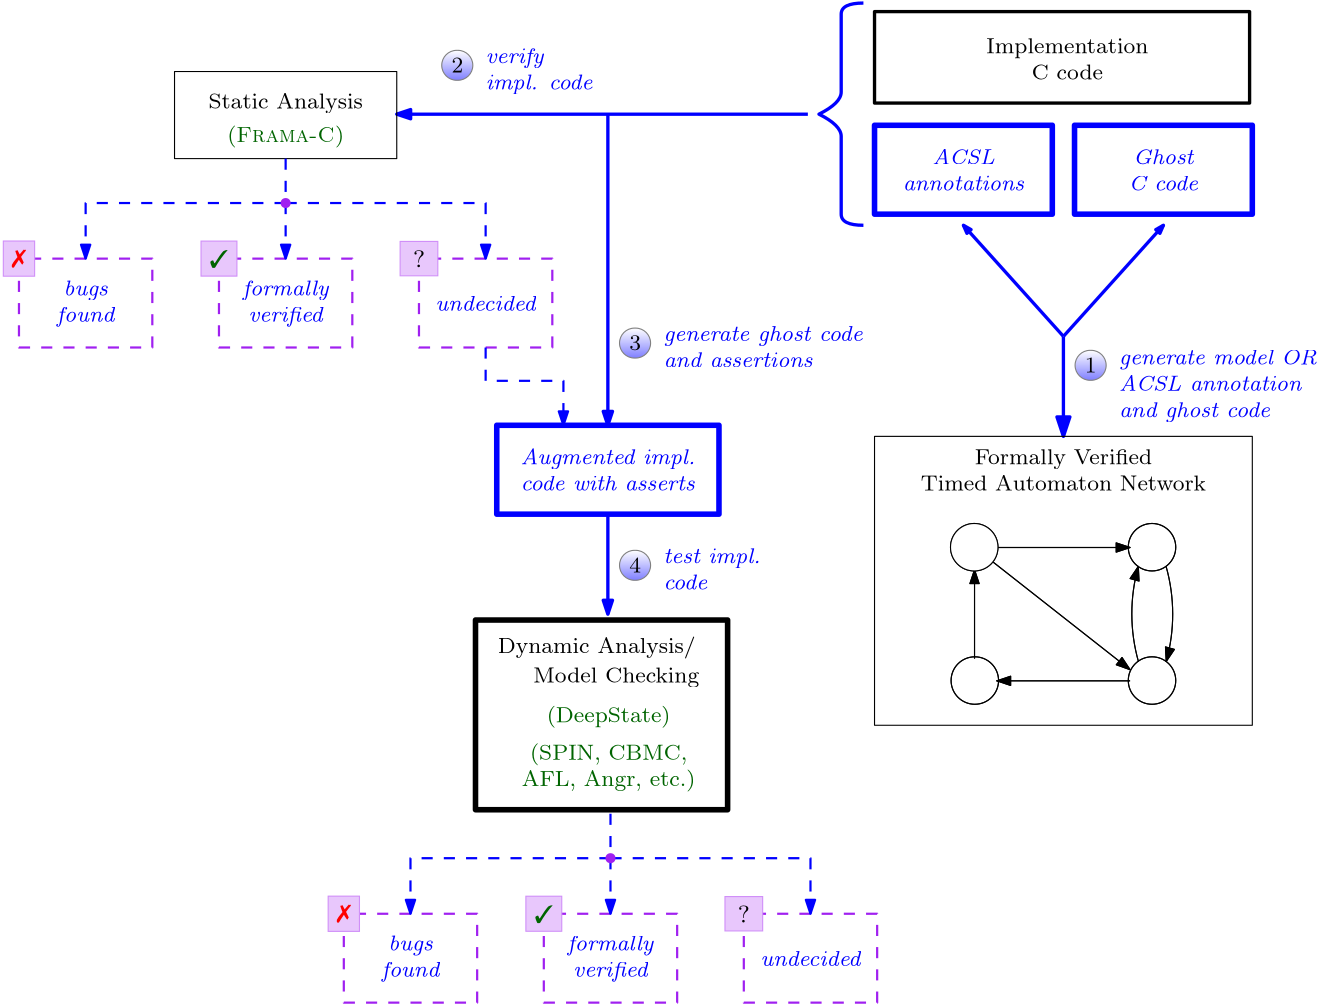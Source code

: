<?xml version="1.0"?>
<!DOCTYPE ipe SYSTEM "ipe.dtd">
<ipe version="70218" creator="Ipe 7.2.23">
<info created="D:20180922210335" modified="D:20210122104215"/>
<preamble>\usepackage{pifont}</preamble>
<ipestyle name="tikz">
<textstyle name="ball" type="label" begin="\begin{tikzpicture}\node at (0,0) [circle,ball color=blue!50, text=white] {" end="};\end{tikzpicture}"/>
<textstyle name="blue-white-round" type="label" begin="\begin{tikzpicture}\node at (0,0) [rounded rectangle, draw=black!50, top color=white, bottom color=blue!50] {" end="};\end{tikzpicture}"/>
<textstyle name="green-disk" type="label" begin="\begin{tikzpicture}\node at (0,0) [circle, draw=green!75!black,fill=green!50] {" end="};\end{tikzpicture}"/>
<textstyle name="purple-box" type="label" begin="\begin{tikzpicture}\node at (0,0) [rectangle, draw=purple!50,fill=purple!25] {" end="};\end{tikzpicture}"/>
<textstyle name="red-ball" type="label" begin="\begin{tikzpicture}\node at (0,0) [circle,ball color=red!50!black, text=white] {" end="};\end{tikzpicture}"/>
<textstyle name="tikz" type="label" begin="\begin{tikzpicture}" end="\end{tikzpicture}"/>
<preamble>
\usepackage{tikz}
\usetikzlibrary{shapes.misc}
</preamble>
</ipestyle>
<ipestyle name="basic">
<symbol name="arrow/arc(spx)">
<path stroke="sym-stroke" fill="sym-stroke" pen="sym-pen">
0 0 m
-1 0.333 l
-1 -0.333 l
h
</path>
</symbol>
<symbol name="arrow/farc(spx)">
<path stroke="sym-stroke" fill="white" pen="sym-pen">
0 0 m
-1 0.333 l
-1 -0.333 l
h
</path>
</symbol>
<symbol name="arrow/ptarc(spx)">
<path stroke="sym-stroke" fill="sym-stroke" pen="sym-pen">
0 0 m
-1 0.333 l
-0.8 0 l
-1 -0.333 l
h
</path>
</symbol>
<symbol name="arrow/fptarc(spx)">
<path stroke="sym-stroke" fill="white" pen="sym-pen">
0 0 m
-1 0.333 l
-0.8 0 l
-1 -0.333 l
h
</path>
</symbol>
<symbol name="mark/circle(sx)" transformations="translations">
<path fill="sym-stroke">
0.6 0 0 0.6 0 0 e
0.4 0 0 0.4 0 0 e
</path>
</symbol>
<symbol name="mark/disk(sx)" transformations="translations">
<path fill="sym-stroke">
0.6 0 0 0.6 0 0 e
</path>
</symbol>
<symbol name="mark/fdisk(sfx)" transformations="translations">
<group>
<path fill="sym-fill">
0.5 0 0 0.5 0 0 e
</path>
<path fill="sym-stroke" fillrule="eofill">
0.6 0 0 0.6 0 0 e
0.4 0 0 0.4 0 0 e
</path>
</group>
</symbol>
<symbol name="mark/box(sx)" transformations="translations">
<path fill="sym-stroke" fillrule="eofill">
-0.6 -0.6 m
0.6 -0.6 l
0.6 0.6 l
-0.6 0.6 l
h
-0.4 -0.4 m
0.4 -0.4 l
0.4 0.4 l
-0.4 0.4 l
h
</path>
</symbol>
<symbol name="mark/square(sx)" transformations="translations">
<path fill="sym-stroke">
-0.6 -0.6 m
0.6 -0.6 l
0.6 0.6 l
-0.6 0.6 l
h
</path>
</symbol>
<symbol name="mark/fsquare(sfx)" transformations="translations">
<group>
<path fill="sym-fill">
-0.5 -0.5 m
0.5 -0.5 l
0.5 0.5 l
-0.5 0.5 l
h
</path>
<path fill="sym-stroke" fillrule="eofill">
-0.6 -0.6 m
0.6 -0.6 l
0.6 0.6 l
-0.6 0.6 l
h
-0.4 -0.4 m
0.4 -0.4 l
0.4 0.4 l
-0.4 0.4 l
h
</path>
</group>
</symbol>
<symbol name="mark/cross(sx)" transformations="translations">
<group>
<path fill="sym-stroke">
-0.43 -0.57 m
0.57 0.43 l
0.43 0.57 l
-0.57 -0.43 l
h
</path>
<path fill="sym-stroke">
-0.43 0.57 m
0.57 -0.43 l
0.43 -0.57 l
-0.57 0.43 l
h
</path>
</group>
</symbol>
<symbol name="arrow/fnormal(spx)">
<path stroke="sym-stroke" fill="white" pen="sym-pen">
0 0 m
-1 0.333 l
-1 -0.333 l
h
</path>
</symbol>
<symbol name="arrow/pointed(spx)">
<path stroke="sym-stroke" fill="sym-stroke" pen="sym-pen">
0 0 m
-1 0.333 l
-0.8 0 l
-1 -0.333 l
h
</path>
</symbol>
<symbol name="arrow/fpointed(spx)">
<path stroke="sym-stroke" fill="white" pen="sym-pen">
0 0 m
-1 0.333 l
-0.8 0 l
-1 -0.333 l
h
</path>
</symbol>
<symbol name="arrow/linear(spx)">
<path stroke="sym-stroke" pen="sym-pen">
-1 0.333 m
0 0 l
-1 -0.333 l
</path>
</symbol>
<symbol name="arrow/fdouble(spx)">
<path stroke="sym-stroke" fill="white" pen="sym-pen">
0 0 m
-1 0.333 l
-1 -0.333 l
h
-1 0 m
-2 0.333 l
-2 -0.333 l
h
</path>
</symbol>
<symbol name="arrow/double(spx)">
<path stroke="sym-stroke" fill="sym-stroke" pen="sym-pen">
0 0 m
-1 0.333 l
-1 -0.333 l
h
-1 0 m
-2 0.333 l
-2 -0.333 l
h
</path>
</symbol>
<anglesize name="22.5 deg" value="22.5"/>
<anglesize name="30 deg" value="30"/>
<anglesize name="45 deg" value="45"/>
<anglesize name="60 deg" value="60"/>
<anglesize name="90 deg" value="90"/>
<arrowsize name="large" value="10"/>
<arrowsize name="small" value="5"/>
<arrowsize name="tiny" value="3"/>
<color name="blue" value="0 0 1"/>
<color name="brown" value="0.647 0.165 0.165"/>
<color name="darkblue" value="0 0 0.545"/>
<color name="darkcyan" value="0 0.545 0.545"/>
<color name="darkgray" value="0.663"/>
<color name="darkgreen" value="0 0.392 0"/>
<color name="darkmagenta" value="0.545 0 0.545"/>
<color name="darkorange" value="1 0.549 0"/>
<color name="darkred" value="0.545 0 0"/>
<color name="gold" value="1 0.843 0"/>
<color name="gray" value="0.745"/>
<color name="green" value="0 1 0"/>
<color name="lightblue" value="0.678 0.847 0.902"/>
<color name="lightcyan" value="0.878 1 1"/>
<color name="lightgray" value="0.827"/>
<color name="lightgreen" value="0.565 0.933 0.565"/>
<color name="lightyellow" value="1 1 0.878"/>
<color name="navy" value="0 0 0.502"/>
<color name="orange" value="1 0.647 0"/>
<color name="pink" value="1 0.753 0.796"/>
<color name="purple" value="0.627 0.125 0.941"/>
<color name="red" value="1 0 0"/>
<color name="seagreen" value="0.18 0.545 0.341"/>
<color name="turquoise" value="0.251 0.878 0.816"/>
<color name="violet" value="0.933 0.51 0.933"/>
<color name="yellow" value="1 1 0"/>
<dashstyle name="dash dot dotted" value="[4 2 1 2 1 2] 0"/>
<dashstyle name="dash dotted" value="[4 2 1 2] 0"/>
<dashstyle name="dashed" value="[4] 0"/>
<dashstyle name="dotted" value="[1 3] 0"/>
<gridsize name="10 pts (~3.5 mm)" value="10"/>
<gridsize name="14 pts (~5 mm)" value="14"/>
<gridsize name="16 pts (~6 mm)" value="16"/>
<gridsize name="20 pts (~7 mm)" value="20"/>
<gridsize name="28 pts (~10 mm)" value="28"/>
<gridsize name="32 pts (~12 mm)" value="32"/>
<gridsize name="4 pts" value="4"/>
<gridsize name="56 pts (~20 mm)" value="56"/>
<gridsize name="8 pts (~3 mm)" value="8"/>
<opacity name="10%" value="0.1"/>
<opacity name="30%" value="0.3"/>
<opacity name="50%" value="0.5"/>
<opacity name="75%" value="0.75"/>
<pen name="fat" value="1.2"/>
<pen name="heavier" value="0.8"/>
<pen name="ultrafat" value="2"/>
<symbolsize name="large" value="5"/>
<symbolsize name="small" value="2"/>
<symbolsize name="tiny" value="1.1"/>
<textsize name="Huge" value="\Huge"/>
<textsize name="LARGE" value="\LARGE"/>
<textsize name="Large" value="\Large"/>
<textsize name="footnote" value="\footnotesize"/>
<textsize name="huge" value="\huge"/>
<textsize name="large" value="\large"/>
<textsize name="small" value="\small"/>
<textsize name="tiny" value="\tiny"/>
<textstyle name="center" begin="\begin{center}" end="\end{center}"/>
<textstyle name="item" begin="\begin{itemize}\item{}" end="\end{itemize}"/>
<textstyle name="itemize" begin="\begin{itemize}" end="\end{itemize}"/>
<tiling name="falling" angle="-60" step="4" width="1"/>
<tiling name="rising" angle="30" step="4" width="1"/>
</ipestyle>
<page>
<layer name="alpha"/>
<view layers="alpha" active="alpha"/>
<path layer="alpha" matrix="0.666667 0 0 1 252 16" stroke="blue" pen="ultrafat">
192 664 m
192 632 l
288 632 l
288 664 l
h
</path>
<text matrix="1 0 0 1 188 8" transformations="translations" pos="192 656" stroke="blue" type="minipage" width="64" height="9.941" depth="4.97" valign="center" size="footnote" style="center">\itshape ACSL\\
annotations</text>
<path matrix="0.666667 0 0 1 324 16" stroke="blue" pen="ultrafat">
192 664 m
192 632 l
288 632 l
288 664 l
h
</path>
<text matrix="0.952381 0 0 1 269.143 8" transformations="translations" pos="192 656" stroke="blue" type="minipage" width="64" height="9.989" depth="5.01" valign="center" size="footnote" style="center">\itshape Ghost\\
C code</text>
<path matrix="1 0 0 1 176 16" stroke="blue" pen="fat" rarrow="normal/normal">
272 552 m
272 588 l
</path>
<path stroke="blue" pen="fat" arrow="normal/tiny">
448 604 m
412 644 l
</path>
<path stroke="blue" pen="fat" arrow="normal/tiny">
448 604 m
484 644 l
</path>
<text matrix="0.0644313 0 0 0.0264167 449.444 568.573" transformations="translations" pos="288 580" stroke="blue" type="minipage" width="73.204" height="15.494" depth="10.52" valign="baseline" size="footnote">\raggedright \itshape
generate model OR\\
ACSL annotation\\
and ghost code\\</text>
<path matrix="1 0 0 1 96 16" stroke="blue" pen="fat">
280 708 m
272 708
272 704 c
272 676 l
272 672
264 668 c
272 664
272 660 c
272 632 l
272 628
280 628 c
</path>
<path stroke="blue" pen="fat" arrow="normal/small">
356 684 m
208 684 l
</path>
<text matrix="1 0 0 1 -48 8" transformations="translations" pos="192 608" stroke="blue" type="minipage" width="48" height="10.759" depth="5.79" valign="center" size="footnote" style="center">\itshape
formally\\
verified</text>
<text matrix="1 0 0 1 -120 8" transformations="translations" pos="192 608" stroke="blue" type="minipage" width="48" height="10.759" depth="5.79" valign="center" size="footnote" style="center">\itshape bugs\\
found</text>
<text matrix="1 0 0 1 24 8" transformations="translations" pos="192 608" stroke="blue" type="minipage" width="48" height="5.265" depth="0.27" valign="center" size="footnote" style="center">\itshape undecided</text>
<path matrix="0.675445 0 0 0.675445 264.806 134.278" stroke="black">
12.6491 0 0 12.6491 224 512 e
</path>
<path matrix="0.675445 0 0 0.675445 263.752 182.278" stroke="black">
12.6491 0 0 12.6491 320 512 e
</path>
<text matrix="1 0 0 1 120 28" transformations="translations" pos="272 528" stroke="black" type="minipage" width="112" height="9.989" depth="5.01" valign="center" size="footnote" style="center">Formally
Verified\\
Timed
Automaton Network</text>
<path matrix="2.10972 0 0 0.514286 -25.0671 342.4" stroke="black" pen="fat">
192 736 m
192 672 l
256 672 l
256 736 l
h
</path>
<text matrix="1 0 0 1 192 -16" transformations="translations" pos="208 720" stroke="black" type="minipage" width="98.796" height="9.989" depth="5.01" valign="center" size="footnote" style="center">Implementation\\
C code</text>
<text matrix="1 0 0 1 -4 12" transformations="translations" pos="172 676" stroke="black" type="minipage" width="64.114" height="6.035" depth="1.05" halign="center" valign="center" size="footnote" style="center">Static Analysis</text>
<path matrix="0.714286 0 0 0.653086 48 250.025" stroke="black">
224 688 m
224 640 l
112 640 l
112 688 l
h
</path>
<path matrix="0.5 0 0 1 48 -32" stroke="purple" dash="dashed" pen="heavier">
192 664 m
192 632 l
288 632 l
288 664 l
h
</path>
<path matrix="0.5 0 0 1 120 -32" stroke="purple" dash="dashed" pen="heavier">
192 664 m
192 632 l
288 632 l
288 664 l
h
</path>
<path matrix="0.5 0 0 1 -24 -32" stroke="purple" dash="dashed" pen="heavier">
192 664 m
192 632 l
288 632 l
288 664 l
h
</path>
<path stroke="blue" dash="dashed" pen="heavier" arrow="normal/small">
168 652 m
96 652 l
96 632 l
</path>
<path stroke="blue" dash="dashed" pen="heavier" arrow="normal/small">
168 652 m
240 652 l
240 632 l
</path>
<path stroke="blue" dash="dashed" pen="heavier" arrow="normal/small">
168 668 m
168 632 l
</path>
<text matrix="1 0 0 1 196 60" transformations="translations" pos="256 528" stroke="blue" type="label" width="11.58" height="11.18" depth="0" valign="baseline" size="footnote" style="blue-white-round">1</text>
<text matrix="1 0 0 1 -32 168" transformations="translations" pos="256 528" stroke="blue" type="label" width="11.58" height="11.18" depth="0" valign="baseline" size="footnote" style="blue-white-round">2</text>
<text matrix="0.0644313 0 0 0.0264167 221.444 692.573" transformations="translations" pos="288 580" stroke="blue" type="minipage" width="57.204" height="10.759" depth="5.79" valign="top" size="footnote">\raggedright \itshape
verify\\impl. code</text>
<text matrix="1 0 0 1 -4 0" transformations="translations" pos="172 676" stroke="darkgreen" type="minipage" width="64.114" height="6.48" depth="1.49" halign="center" valign="center" size="footnote" style="center">(\textsc{Frama-C})</text>
<text matrix="1 0 0 1 108 -184" transformations="translations" pos="172 676" stroke="black" type="minipage" width="72.114" height="6.48" depth="1.49" halign="center" valign="center" size="footnote" style="center">Dynamic Analysis/</text>
<path matrix="0.810358 0 0 1.42283 145.589 -477.013" stroke="black" pen="ultrafat">
224 688 m
224 640 l
112 640 l
112 688 l
h
</path>
<text matrix="1 0 0 1 112.273 -208.924" transformations="translations" pos="172 676" stroke="darkgreen" type="minipage" width="64.114" height="6.48" depth="1.49" halign="center" valign="center" size="footnote" style="center">(DeepState)</text>
<path stroke="blue" pen="fat" arrow="normal/small">
284 684 m
284 572 l
</path>
<text matrix="1.5 0 0 3.5 -126 -1034" transformations="translations" pos="180 476" stroke="blue" type="label" width="13.311" height="13.006" depth="0" halign="center" valign="center" size="small" style="purple-box">\textcolor{darkgreen}{\ding{51}}</text>
<text matrix="1.5 0 0 3.5 -198 -1034" transformations="translations" pos="180 476" stroke="blue" type="label" width="11.661" height="13.069" depth="0" halign="center" valign="center" size="small" style="purple-box">\textcolor{red}{\ding{55}}</text>
<text matrix="1.5 0 0 3.5 -54 -1034" transformations="translations" pos="180 476" stroke="blue" type="label" width="13.965" height="12.768" depth="0" halign="center" valign="center" size="small" style="purple-box">\,?\,</text>
<use matrix="1 0 0 1 0 8" name="mark/disk(sx)" pos="168 644" size="normal" stroke="purple"/>
<text matrix="1 0 0 1 56 -100" transformations="translations" pos="192 656" stroke="blue" type="minipage" width="72" height="9.989" depth="5.01" valign="center" size="footnote" style="center">\itshape Augmented impl. code with asserts</text>
<path matrix="0.833333 0 0 1 84 -92" stroke="blue" pen="ultrafat">
192 664 m
192 632 l
288 632 l
288 664 l
h
</path>
<text matrix="1 0 0 1 32 68" transformations="translations" pos="256 528" stroke="blue" type="label" width="11.58" height="11.18" depth="0" valign="baseline" size="footnote" style="blue-white-round">3</text>
<text matrix="0.0644313 0 0 0.0264167 285.444 592.573" transformations="translations" pos="288 580" stroke="blue" type="minipage" width="77.204" height="9.989" depth="5.01" valign="top" size="footnote">\raggedright \itshape
generate ghost code and assertions</text>
<path stroke="blue" pen="fat" arrow="normal/small">
284 540 m
284 504 l
</path>
<text matrix="1 0 0 1 32 -12" transformations="translations" pos="256 528" stroke="blue" type="label" width="11.58" height="11.18" depth="0" valign="baseline" size="footnote" style="blue-white-round">4</text>
<text matrix="0.0644313 0 0 0.0264167 285.444 512.573" transformations="translations" pos="288 580" stroke="blue" type="minipage" width="45.204" height="9.989" depth="5.01" valign="top" size="footnote">\raggedright \itshape
test impl. code</text>
<path matrix="1 0 0 0.83871 0 91.6129" stroke="black">
380 568 m
380 444 l
516 444 l
516 568 l
h
</path>
<path matrix="0.675445 0 0 0.675445 263.752 134.278" stroke="black">
12.6491 0 0 12.6491 320 512 e
</path>
<path matrix="1 0 0 1 16 -16" stroke="black" arrow="normal/small">
408 544 m
456 544 l
</path>
<path matrix="1 0 0 1 16 -16" stroke="black" arrow="normal/small">
456 496 m
408 496 l
</path>
<path matrix="1 0 0 1 16 -16" stroke="black" arrow="normal/small">
400 504 m
400 536 l
</path>
<path matrix="1 0 0 1 16 -16" stroke="black" arrow="normal/small">
400 544 m
456 500 l
</path>
<path matrix="0.675445 0 0 0.675445 232.174 149.856" stroke="black" fill="1">
12.6491 0 0 12.6491 272 560 e
</path>
<path matrix="1 0 0 1 16 -16" stroke="black" arrow="normal/small">
468.955 537.221 m
63.341 0 0 -63.341 408 520 469.004 502.952 a
</path>
<path matrix="-1 0 0 -1 943.968 1024.14" stroke="black" arrow="normal/small">
468.955 537.221 m
63.341 0 0 -63.341 408 520 469.004 502.952 a
</path>
<path matrix="0.675445 0 0 0.675445 264.806 134.278" stroke="black">
12.6491 0 0 12.6491 224 512 e
</path>
<path matrix="0.675445 0 0 0.675445 263.752 182.278" stroke="black">
12.6491 0 0 12.6491 320 512 e
</path>
<path matrix="0.675445 0 0 0.675445 263.752 134.278" stroke="black">
12.6491 0 0 12.6491 320 512 e
</path>
<path matrix="1 0 0 1 16 -16" stroke="black" arrow="normal/small">
408 544 m
456 544 l
</path>
<path matrix="1 0 0 1 16 -16" stroke="black" arrow="normal/small">
456 496 m
408 496 l
</path>
<path matrix="1 0 0 1 16 -16" stroke="black" arrow="normal/small">
400 504 m
400 536 l
</path>
<path matrix="1 0 0 1 16 -16" stroke="black" arrow="normal/small">
400 544 m
456 500 l
</path>
<path matrix="0.675445 0 0 0.675445 232.174 149.856" stroke="black" fill="1">
12.6491 0 0 12.6491 272 560 e
</path>
<path matrix="1 0 0 1 16 -16" stroke="black" arrow="normal/small">
468.955 537.221 m
63.341 0 0 -63.341 408 520 469.004 502.952 a
</path>
<path matrix="-1 0 0 -1 943.968 1024.14" stroke="black" arrow="normal/small">
468.955 537.221 m
63.341 0 0 -63.341 408 520 469.004 502.952 a
</path>
<path stroke="blue" dash="dashed" pen="heavier" arrow="normal/small">
240 600 m
240 588 l
268 588 l
268 572 l
</path>
<text matrix="1 0 0 1 115.041 -194.598" transformations="translations" pos="172 676" stroke="black" type="minipage" width="72.114" height="6.035" depth="1.05" halign="center" valign="center" size="footnote" style="center">Model Checking</text>
<text matrix="1 0 0 1 112.288 -227.158" transformations="translations" pos="172 676" stroke="darkgreen" type="minipage" width="64.114" height="11.205" depth="6.23" halign="center" valign="center" size="footnote" style="center">(SPIN, CBMC, AFL, Angr, etc.)</text>
<text matrix="1 0 0 1 68.9434 -227.849" transformations="translations" pos="192 608" stroke="blue" type="minipage" width="48" height="10.759" depth="5.79" valign="center" size="footnote" style="center">\itshape
formally\\
verified</text>
<text matrix="1 0 0 1 -3.05656 -227.849" transformations="translations" pos="192 608" stroke="blue" type="minipage" width="48" height="10.759" depth="5.79" valign="center" size="footnote" style="center">\itshape bugs\\
found</text>
<text matrix="1 0 0 1 140.943 -227.849" transformations="translations" pos="192 608" stroke="blue" type="minipage" width="48" height="5.265" depth="0.27" valign="center" size="footnote" style="center">\itshape undecided</text>
<path matrix="0.5 0 0 1 164.943 -267.849" stroke="purple" dash="dashed" pen="heavier">
192 664 m
192 632 l
288 632 l
288 664 l
h
</path>
<path matrix="0.5 0 0 1 236.943 -267.849" stroke="purple" dash="dashed" pen="heavier">
192 664 m
192 632 l
288 632 l
288 664 l
h
</path>
<path matrix="0.5 0 0 1 92.9434 -267.849" stroke="purple" dash="dashed" pen="heavier">
192 664 m
192 632 l
288 632 l
288 664 l
h
</path>
<path matrix="1 0 0 1 116.943 -235.849" stroke="blue" dash="dashed" pen="heavier" arrow="normal/small">
168 652 m
96 652 l
96 632 l
</path>
<path matrix="1 0 0 1 116.943 -235.849" stroke="blue" dash="dashed" pen="heavier" arrow="normal/small">
168 652 m
240 652 l
240 632 l
</path>
<path matrix="1 0 0 1 116.943 -235.849" stroke="blue" dash="dashed" pen="heavier" arrow="normal/small">
168 668 m
168 632 l
</path>
<text matrix="1.5 0 0 3.5 -9.05656 -1269.85" transformations="translations" pos="180 476" stroke="blue" type="label" width="13.311" height="13.006" depth="0" halign="center" valign="center" size="small" style="purple-box">\textcolor{darkgreen}{\ding{51}}</text>
<text matrix="1.5 0 0 3.5 -81.0566 -1269.85" transformations="translations" pos="180 476" stroke="blue" type="label" width="11.661" height="13.069" depth="0" halign="center" valign="center" size="small" style="purple-box">\textcolor{red}{\ding{55}}</text>
<text matrix="1.5 0 0 3.5 62.9434 -1269.85" transformations="translations" pos="180 476" stroke="blue" type="label" width="13.965" height="12.768" depth="0" halign="center" valign="center" size="small" style="purple-box">\,?\,</text>
<use matrix="1 0 0 1 116.943 -227.849" name="mark/disk(sx)" pos="168 644" size="normal" stroke="purple"/>
</page>
</ipe>
